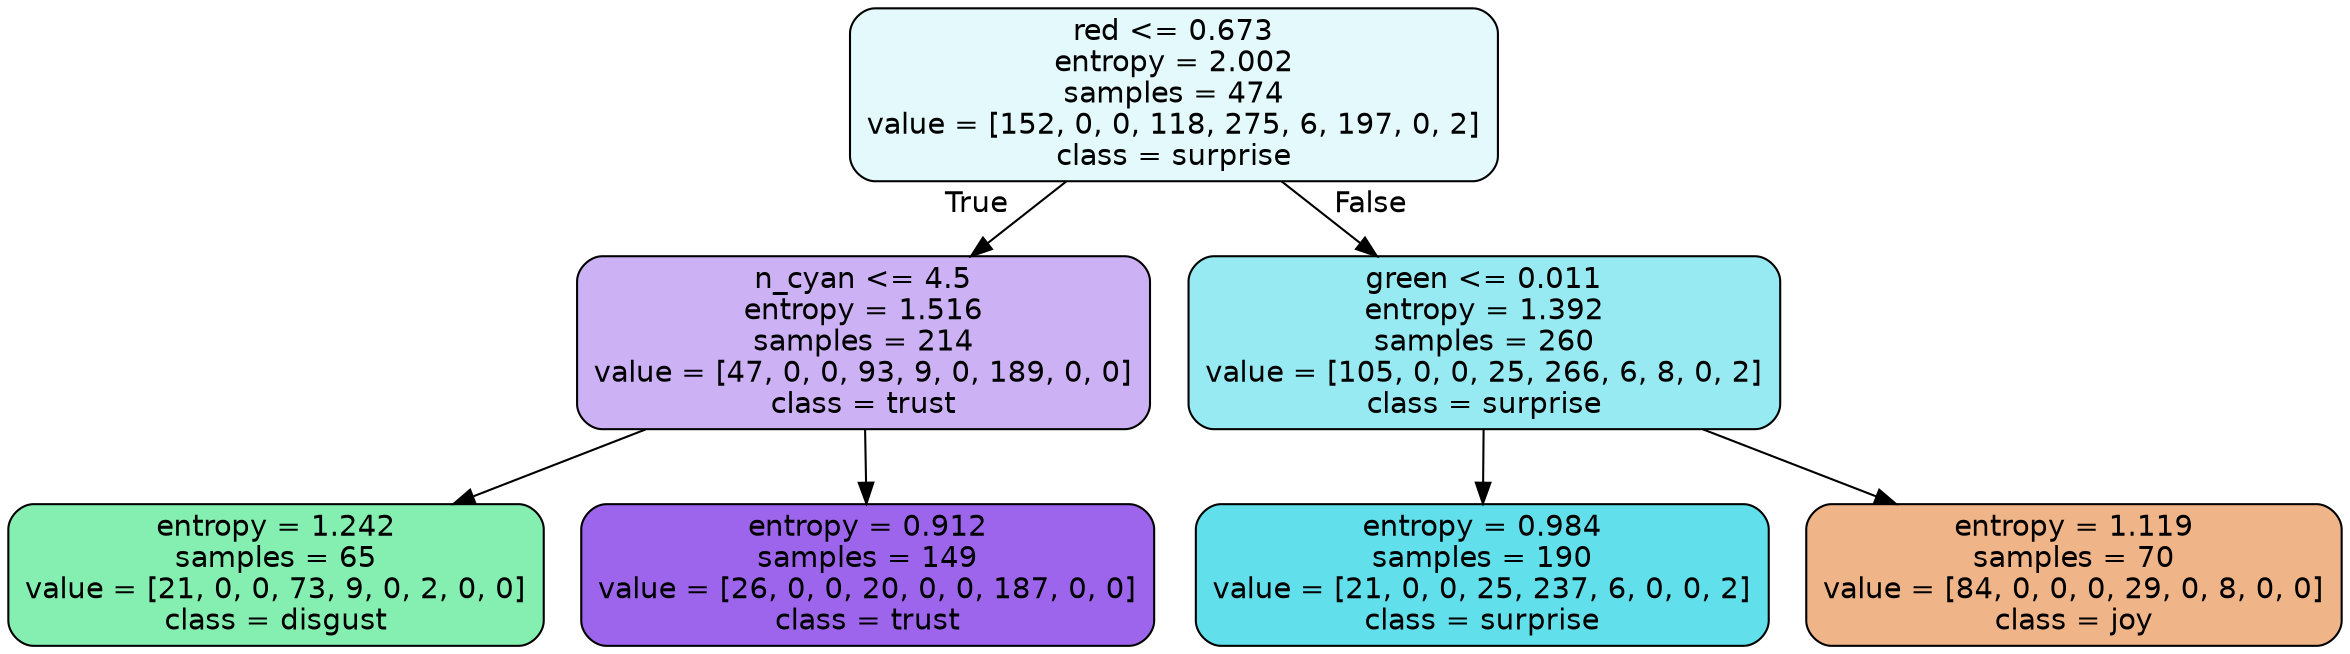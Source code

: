 digraph Tree {
node [shape=box, style="filled, rounded", color="black", fontname=helvetica] ;
edge [fontname=helvetica] ;
0 [label="red <= 0.673\nentropy = 2.002\nsamples = 474\nvalue = [152, 0, 0, 118, 275, 6, 197, 0, 2]\nclass = surprise", fillcolor="#39d7e524"] ;
1 [label="n_cyan <= 4.5\nentropy = 1.516\nsamples = 214\nvalue = [47, 0, 0, 93, 9, 0, 189, 0, 0]\nclass = trust", fillcolor="#8139e564"] ;
0 -> 1 [labeldistance=2.5, labelangle=45, headlabel="True"] ;
2 [label="entropy = 1.242\nsamples = 65\nvalue = [21, 0, 0, 73, 9, 0, 2, 0, 0]\nclass = disgust", fillcolor="#39e5819e"] ;
1 -> 2 ;
3 [label="entropy = 0.912\nsamples = 149\nvalue = [26, 0, 0, 20, 0, 0, 187, 0, 0]\nclass = trust", fillcolor="#8139e5c6"] ;
1 -> 3 ;
4 [label="green <= 0.011\nentropy = 1.392\nsamples = 260\nvalue = [105, 0, 0, 25, 266, 6, 8, 0, 2]\nclass = surprise", fillcolor="#39d7e586"] ;
0 -> 4 [labeldistance=2.5, labelangle=-45, headlabel="False"] ;
5 [label="entropy = 0.984\nsamples = 190\nvalue = [21, 0, 0, 25, 237, 6, 0, 0, 2]\nclass = surprise", fillcolor="#39d7e5cb"] ;
4 -> 5 ;
6 [label="entropy = 1.119\nsamples = 70\nvalue = [84, 0, 0, 0, 29, 0, 8, 0, 0]\nclass = joy", fillcolor="#e5813998"] ;
4 -> 6 ;
}